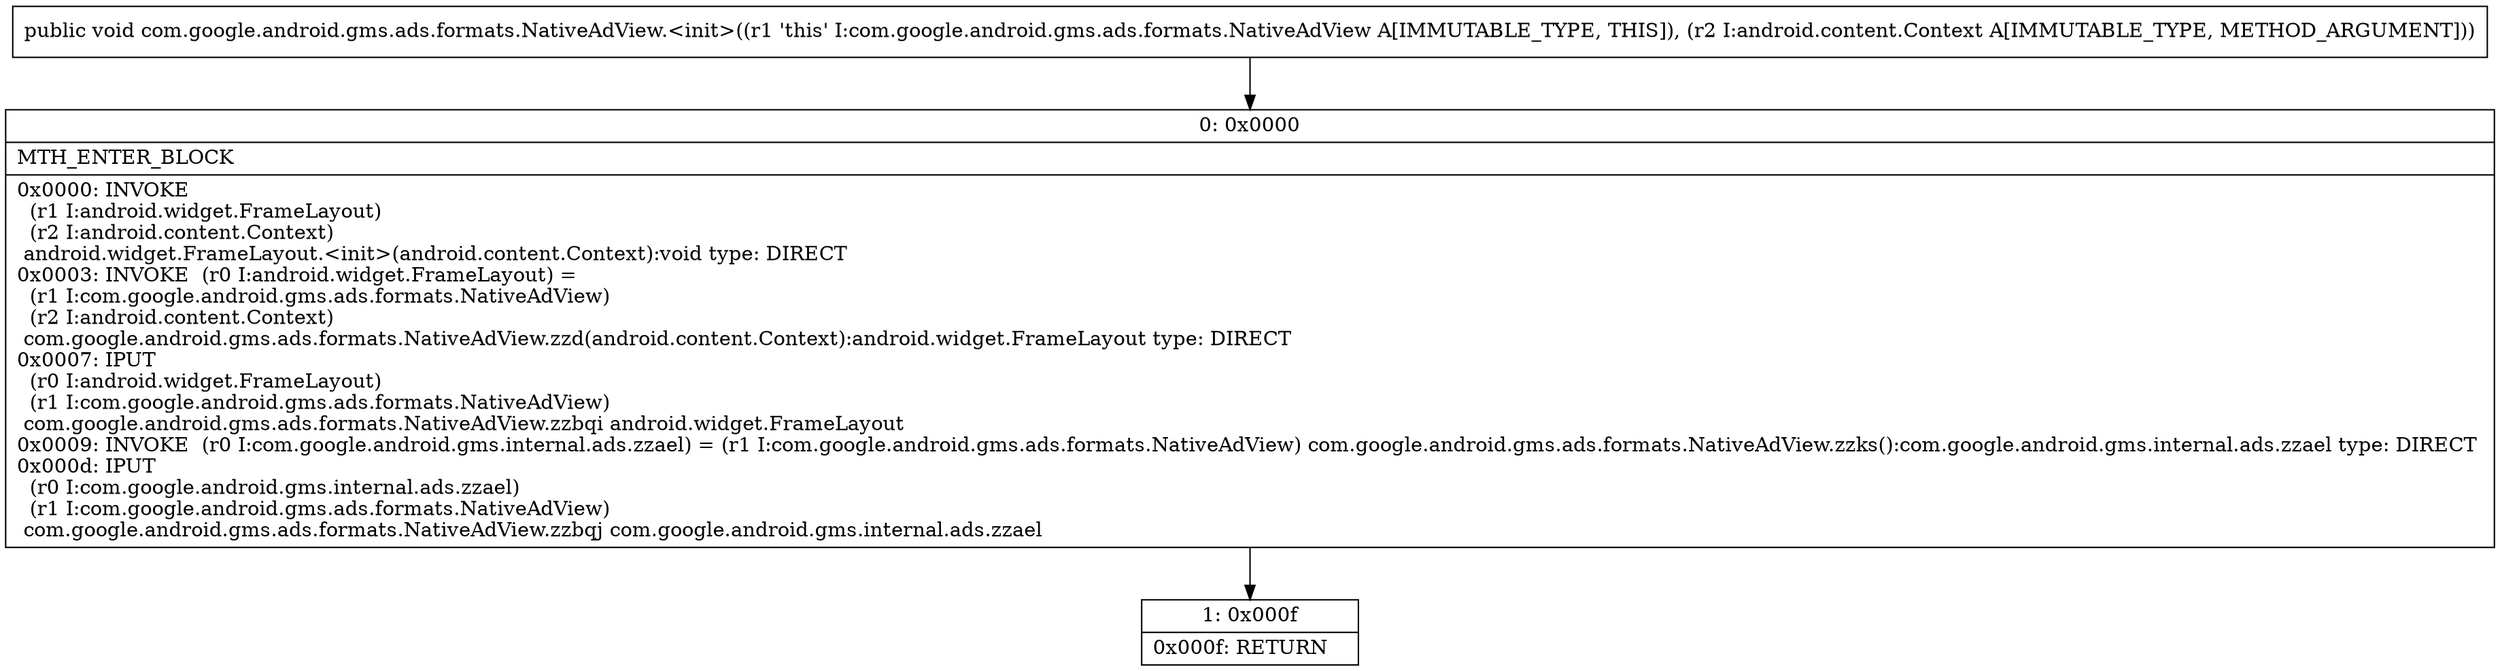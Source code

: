 digraph "CFG forcom.google.android.gms.ads.formats.NativeAdView.\<init\>(Landroid\/content\/Context;)V" {
Node_0 [shape=record,label="{0\:\ 0x0000|MTH_ENTER_BLOCK\l|0x0000: INVOKE  \l  (r1 I:android.widget.FrameLayout)\l  (r2 I:android.content.Context)\l android.widget.FrameLayout.\<init\>(android.content.Context):void type: DIRECT \l0x0003: INVOKE  (r0 I:android.widget.FrameLayout) = \l  (r1 I:com.google.android.gms.ads.formats.NativeAdView)\l  (r2 I:android.content.Context)\l com.google.android.gms.ads.formats.NativeAdView.zzd(android.content.Context):android.widget.FrameLayout type: DIRECT \l0x0007: IPUT  \l  (r0 I:android.widget.FrameLayout)\l  (r1 I:com.google.android.gms.ads.formats.NativeAdView)\l com.google.android.gms.ads.formats.NativeAdView.zzbqi android.widget.FrameLayout \l0x0009: INVOKE  (r0 I:com.google.android.gms.internal.ads.zzael) = (r1 I:com.google.android.gms.ads.formats.NativeAdView) com.google.android.gms.ads.formats.NativeAdView.zzks():com.google.android.gms.internal.ads.zzael type: DIRECT \l0x000d: IPUT  \l  (r0 I:com.google.android.gms.internal.ads.zzael)\l  (r1 I:com.google.android.gms.ads.formats.NativeAdView)\l com.google.android.gms.ads.formats.NativeAdView.zzbqj com.google.android.gms.internal.ads.zzael \l}"];
Node_1 [shape=record,label="{1\:\ 0x000f|0x000f: RETURN   \l}"];
MethodNode[shape=record,label="{public void com.google.android.gms.ads.formats.NativeAdView.\<init\>((r1 'this' I:com.google.android.gms.ads.formats.NativeAdView A[IMMUTABLE_TYPE, THIS]), (r2 I:android.content.Context A[IMMUTABLE_TYPE, METHOD_ARGUMENT])) }"];
MethodNode -> Node_0;
Node_0 -> Node_1;
}

